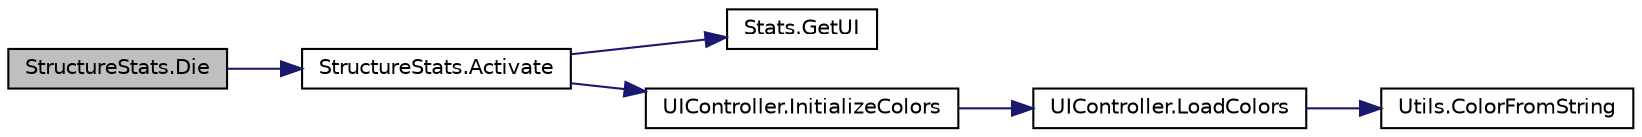 digraph "StructureStats.Die"
{
 // INTERACTIVE_SVG=YES
 // LATEX_PDF_SIZE
  bgcolor="transparent";
  edge [fontname="Helvetica",fontsize="10",labelfontname="Helvetica",labelfontsize="10"];
  node [fontname="Helvetica",fontsize="10",shape=record];
  rankdir="LR";
  Node1 [label="StructureStats.Die",height=0.2,width=0.4,color="black", fillcolor="grey75", style="filled", fontcolor="black",tooltip="Function that implements what is done when this entity dies."];
  Node1 -> Node2 [color="midnightblue",fontsize="10",style="solid",fontname="Helvetica"];
  Node2 [label="StructureStats.Activate",height=0.2,width=0.4,color="black",URL="$class_structure_stats.html#a9288d34a28aecd99033a0f2998df3a21",tooltip=" "];
  Node2 -> Node3 [color="midnightblue",fontsize="10",style="solid",fontname="Helvetica"];
  Node3 [label="Stats.GetUI",height=0.2,width=0.4,color="black",URL="$class_stats.html#a0a3ad8a03e844abd233531fd9874a91b",tooltip="This method retuns the UIController of the entity."];
  Node2 -> Node4 [color="midnightblue",fontsize="10",style="solid",fontname="Helvetica"];
  Node4 [label="UIController.InitializeColors",height=0.2,width=0.4,color="black",URL="$class_u_i_controller.html#a5f4c8564677f50adca215a4c91020c5c",tooltip=" "];
  Node4 -> Node5 [color="midnightblue",fontsize="10",style="solid",fontname="Helvetica"];
  Node5 [label="UIController.LoadColors",height=0.2,width=0.4,color="black",URL="$class_u_i_controller.html#a25efcf4c19f58682359f159ebe68cd61",tooltip="Loads all the necessary colors for all the dynamic UIs in the game"];
  Node5 -> Node6 [color="midnightblue",fontsize="10",style="solid",fontname="Helvetica"];
  Node6 [label="Utils.ColorFromString",height=0.2,width=0.4,color="black",URL="$class_utils.html#ab9e5182f0bed89c77ffe578768c9c8c2",tooltip="Pass a hex string and you get the Color."];
}
